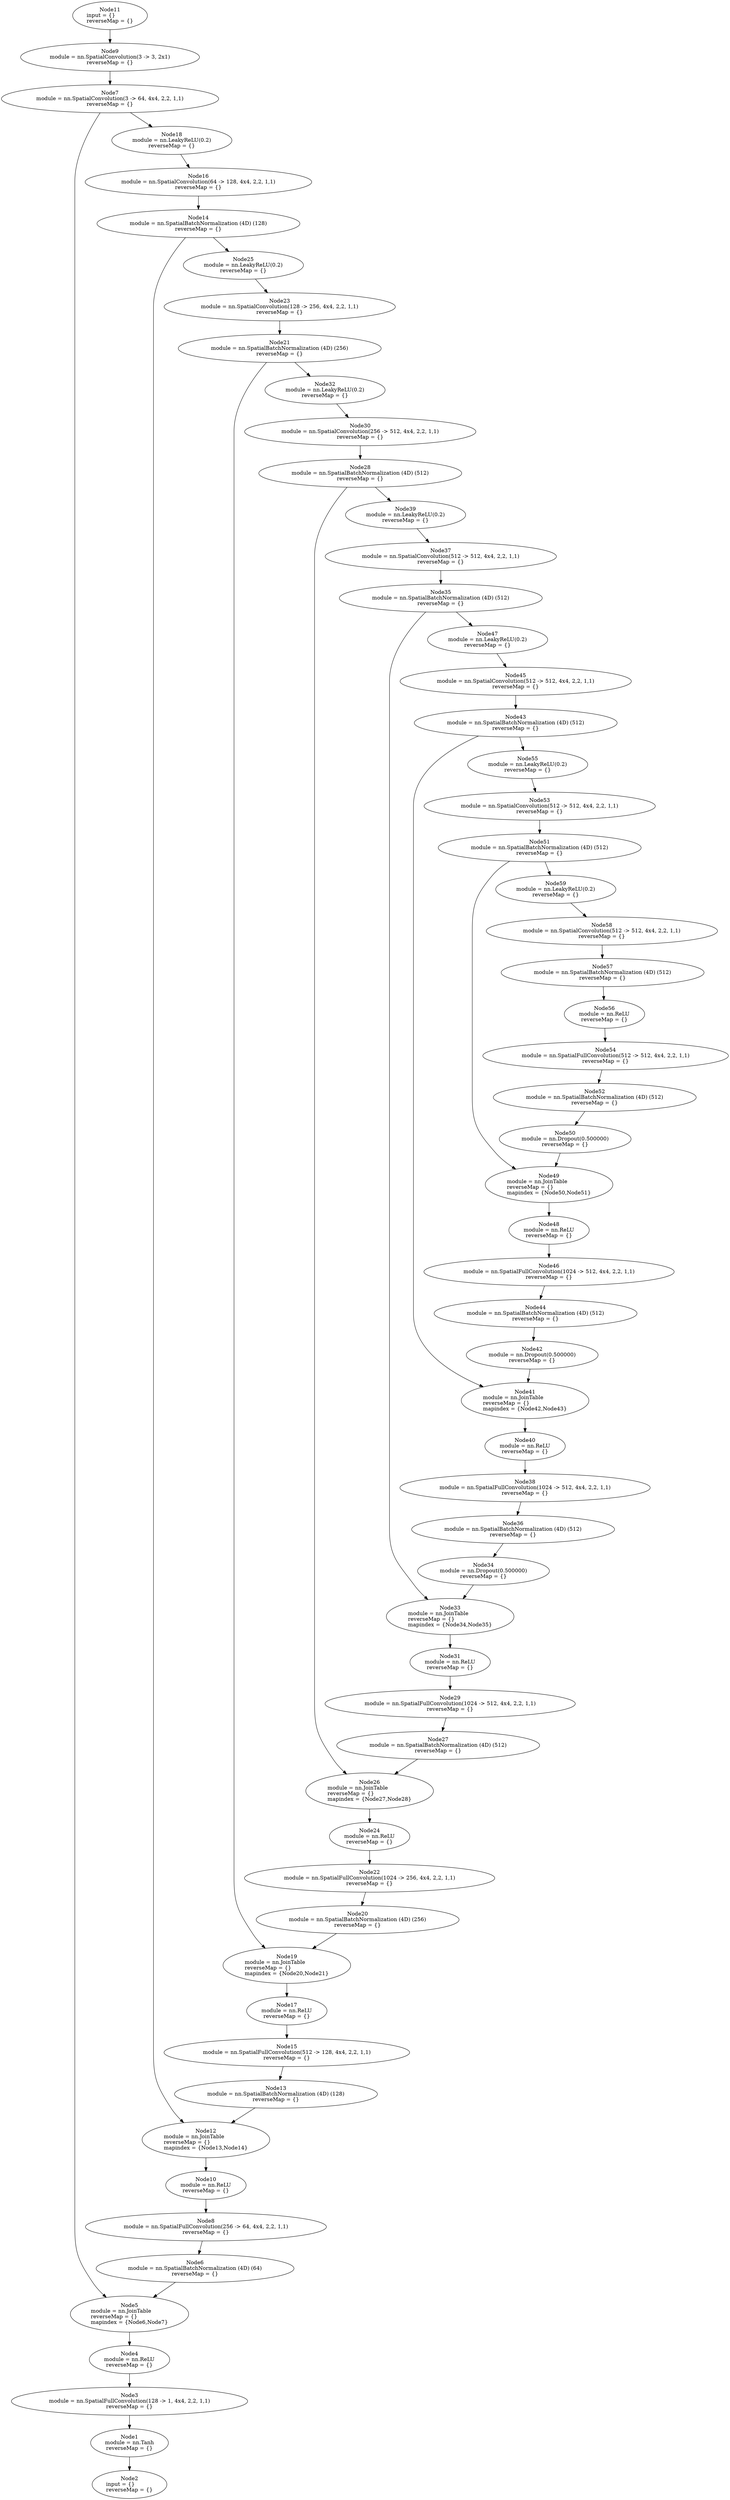 digraph G {
	graph [bb="0,0,1528,6712"];
	node [label="\N",
		shape=oval
	];
	n1	 [height=1.041,
		label="Node1\nmodule = nn.Tanh\lreverseMap = {}",
		pos="278,150",
		tooltip="[[C]]:-1_",
		width=2.3354];
	n2	 [height=1.041,
		label="Node2\ninput = {}\lreverseMap = {}",
		pos="278,38",
		tooltip="[[C]]:-1_",
		width=2.1497];
	n1 -> n2	 [pos="e,278,75.844 278,112.37 278,103.93 278,94.829 278,86.011"];
	n3	 [height=1.041,
		label="Node3\nmodule = nn.SpatialFullConvolution(128 -> 1, 4x4, 2,2, 1,1)\lreverseMap = {}",
		pos="278,262",
		tooltip="[[C]]:-1_",
		width=6.8916];
	n3 -> n1	 [pos="e,278,187.84 278,224.37 278,215.93 278,206.83 278,198.01"];
	n4	 [height=1.041,
		label="Node4\nmodule = nn.ReLU\lreverseMap = {}",
		pos="278,374",
		tooltip="[[C]]:-1_",
		width=2.4261];
	n4 -> n3	 [pos="e,278,299.84 278,336.37 278,327.93 278,318.83 278,310.01"];
	n5	 [height=1.3356,
		label="Node5\nmodule = nn.JoinTable\lreverseMap = {}\lmapindex = {Node6,Node7}",
		pos="278,496",
		tooltip="[[C]]:-1_",
		width=3.4507];
	n5 -> n4	 [pos="e,278,411.72 278,447.57 278,439.1 278,430.27 278,421.81"];
	n6	 [height=1.041,
		label="Node6\nmodule = nn.SpatialBatchNormalization (4D) (64)\lreverseMap = {}",
		pos="407,618",
		tooltip="[[C]]:-1_",
		width=5.7624];
	n6 -> n5	 [pos="e,324.88,540.61 368.3,581 356.99,570.48 344.41,558.78 332.33,547.54"];
	n7	 [height=1.041,
		label="Node7\nmodule = nn.SpatialConvolution(3 -> 64, 4x4, 2,2, 1,1)\lreverseMap = {}",
		pos="228,6450",
		tooltip="[[C]]:-1_",
		width=6.3388];
	n7 -> n5	 [pos="e,223.61,539.46 206.2,6412.3 182.82,6369.4 149,6295.5 149,6227 149,6227 149,6227 149,729 149,660.32 154.59,638.85 190,580 197.14,\
568.13 206.45,556.86 216.33,546.67"];
	n18	 [height=1.041,
		label="Node18\nmodule = nn.LeakyReLU(0.2)\lreverseMap = {}",
		pos="361,6338",
		tooltip="[[C]]:-1_",
		width=3.6126];
	n7 -> n18	 [pos="e,319.16,6373.6 271.55,6413 284.22,6402.5 298.16,6391 311.19,6380.2"];
	n8	 [height=1.041,
		label="Node8\nmodule = nn.SpatialFullConvolution(256 -> 64, 4x4, 2,2, 1,1)\lreverseMap = {}",
		pos="430,730",
		tooltip="[[C]]:-1_",
		width=7.0298];
	n8 -> n6	 [pos="e,414.63,655.47 422.34,692.37 420.54,683.74 418.59,674.43 416.71,665.44"];
	n9	 [height=1.041,
		label="Node9\nmodule = nn.SpatialConvolution(3 -> 3, 2x1)\lreverseMap = {}",
		pos="228,6562",
		tooltip="[[C]]:-1_",
		width=5.2235];
	n9 -> n7	 [pos="e,228,6487.8 228,6524.4 228,6515.9 228,6506.8 228,6498"];
	n10	 [height=1.041,
		label="Node10\nmodule = nn.ReLU\lreverseMap = {}",
		pos="430,842",
		tooltip="[[C]]:-1_",
		width=2.4261];
	n10 -> n8	 [pos="e,430,767.84 430,804.37 430,795.93 430,786.83 430,778.01"];
	n11	 [height=1.041,
		label="Node11\ninput = {}\lreverseMap = {}",
		pos="228,6674",
		tooltip="[[C]]:-1_",
		width=2.1497];
	n11 -> n9	 [pos="e,228,6599.8 228,6636.4 228,6627.9 228,6618.8 228,6610"];
	n12	 [height=1.3356,
		label="Node12\nmodule = nn.JoinTable\lreverseMap = {}\lmapindex = {Node13,Node14}",
		pos="430,964",
		tooltip="[[C]]:-1_",
		width=3.7034];
	n12 -> n10	 [pos="e,430,879.72 430,915.57 430,907.1 430,898.27 430,889.81"];
	n13	 [height=1.041,
		label="Node13\nmodule = nn.SpatialBatchNormalization (4D) (128)\lreverseMap = {}",
		pos="582,1086",
		tooltip="[[C]]:-1_",
		width=5.9005];
	n13 -> n12	 [pos="e,484.42,1008 536.81,1049.3 522.93,1038.4 507.39,1026.1 492.57,1014.4"];
	n14	 [height=1.041,
		label="Node14\nmodule = nn.SpatialBatchNormalization (4D) (128)\lreverseMap = {}",
		pos="415,6114",
		tooltip="[[C]]:-1_",
		width=5.9005];
	n14 -> n12	 [pos="e,386.2,1009.8 388.26,6076.6 359.85,6034.2 319,5961.1 319,5891 319,5891 319,5891 319,1197 319,1128.3 328,1108.8 360,1048 365.49,\
1037.6 372.47,1027.3 379.89,1017.7"];
	n25	 [height=1.041,
		label="Node25\nmodule = nn.LeakyReLU(0.2)\lreverseMap = {}",
		pos="511,6002",
		tooltip="[[C]]:-1_",
		width=3.6126];
	n14 -> n25	 [pos="e,479.99,6038.5 446.7,6076.7 455.23,6066.9 464.54,6056.2 473.36,6046.1"];
	n15	 [height=1.041,
		label="Node15\nmodule = nn.SpatialFullConvolution(512 -> 128, 4x4, 2,2, 1,1)\lreverseMap = {}",
		pos="605,1198",
		tooltip="[[C]]:-1_",
		width=7.168];
	n15 -> n13	 [pos="e,589.63,1123.5 597.34,1160.4 595.54,1151.7 593.59,1142.4 591.71,1133.4"];
	n16	 [height=1.041,
		label="Node16\nmodule = nn.SpatialConvolution(64 -> 128, 4x4, 2,2, 1,1)\lreverseMap = {}",
		pos="415,6226",
		tooltip="[[C]]:-1_",
		width=6.5915];
	n16 -> n14	 [pos="e,415,6151.8 415,6188.4 415,6179.9 415,6170.8 415,6162"];
	n17	 [height=1.041,
		label="Node17\nmodule = nn.ReLU\lreverseMap = {}",
		pos="605,1310",
		tooltip="[[C]]:-1_",
		width=2.4261];
	n17 -> n15	 [pos="e,605,1235.8 605,1272.4 605,1263.9 605,1254.8 605,1246"];
	n18 -> n16	 [pos="e,397,6263.7 378.83,6300.7 383.21,6291.8 387.95,6282.1 392.52,6272.8"];
	n19	 [height=1.3356,
		label="Node19\nmodule = nn.JoinTable\lreverseMap = {}\lmapindex = {Node20,Node21}",
		pos="605,1432",
		tooltip="[[C]]:-1_",
		width=3.7034];
	n19 -> n17	 [pos="e,605,1347.7 605,1383.6 605,1375.1 605,1366.3 605,1357.8"];
	n20	 [height=1.041,
		label="Node20\nmodule = nn.SpatialBatchNormalization (4D) (256)\lreverseMap = {}",
		pos="759,1554",
		tooltip="[[C]]:-1_",
		width=5.9005];
	n20 -> n19	 [pos="e,660.13,1476 713.21,1517.3 699.15,1506.4 683.41,1494.1 668.39,1482.4"];
	n21	 [height=1.041,
		label="Node21\nmodule = nn.SpatialBatchNormalization (4D) (256)\lreverseMap = {}",
		pos="590,5778",
		tooltip="[[C]]:-1_",
		width=5.9005];
	n21 -> n19	 [pos="e,562.6,1478 563.26,5740.6 534.85,5698.2 494,5625.1 494,5555 494,5555 494,5555 494,1665 494,1596.1 504.95,1577 537,1516 542.36,1505.8 \
549.1,1495.7 556.24,1486.2"];
	n32	 [height=1.041,
		label="Node32\nmodule = nn.LeakyReLU(0.2)\lreverseMap = {}",
		pos="686,5666",
		tooltip="[[C]]:-1_",
		width=3.6126];
	n21 -> n32	 [pos="e,654.99,5702.5 621.7,5740.7 630.23,5730.9 639.54,5720.2 648.36,5710.1"];
	n22	 [height=1.041,
		label="Node22\nmodule = nn.SpatialFullConvolution(1024 -> 256, 4x4, 2,2, 1,1)\lreverseMap = {}",
		pos="784,1666",
		tooltip="[[C]]:-1_",
		width=7.2825];
	n22 -> n20	 [pos="e,767.29,1591.5 775.68,1628.4 773.71,1619.7 771.6,1610.4 769.55,1601.4"];
	n23	 [height=1.041,
		label="Node23\nmodule = nn.SpatialConvolution(128 -> 256, 4x4, 2,2, 1,1)\lreverseMap = {}",
		pos="590,5890",
		tooltip="[[C]]:-1_",
		width=6.7297];
	n23 -> n21	 [pos="e,590,5815.8 590,5852.4 590,5843.9 590,5834.8 590,5826"];
	n24	 [height=1.041,
		label="Node24\nmodule = nn.ReLU\lreverseMap = {}",
		pos="784,1778",
		tooltip="[[C]]:-1_",
		width=2.4261];
	n24 -> n22	 [pos="e,784,1703.8 784,1740.4 784,1731.9 784,1722.8 784,1714"];
	n25 -> n23	 [pos="e,563.8,5927.5 536.87,5965 543.55,5955.7 550.83,5945.5 557.79,5935.9"];
	n26	 [height=1.3356,
		label="Node26\nmodule = nn.JoinTable\lreverseMap = {}\lmapindex = {Node27,Node28}",
		pos="784,1900",
		tooltip="[[C]]:-1_",
		width=3.7034];
	n26 -> n24	 [pos="e,784,1815.7 784,1851.6 784,1843.1 784,1834.3 784,1825.8"];
	n27	 [height=1.041,
		label="Node27\nmodule = nn.SpatialBatchNormalization (4D) (512)\lreverseMap = {}",
		pos="935,2022",
		tooltip="[[C]]:-1_",
		width=5.9005];
	n27 -> n26	 [pos="e,838.06,1944 890.1,1985.3 876.31,1974.4 860.88,1962.1 846.15,1950.4"];
	n28	 [height=1.041,
		label="Node28\nmodule = nn.SpatialBatchNormalization (4D) (512)\lreverseMap = {}",
		pos="765,5442",
		tooltip="[[C]]:-1_",
		width=5.9005];
	n28 -> n26	 [pos="e,739.67,1945.8 738.54,5404.5 710.43,5362.2 670,5289 670,5219 670,5219 670,5219 670,2133 670,2064.1 680.3,2044.7 713,1984 718.62,\
1973.6 725.73,1963.3 733.27,1953.7"];
	n39	 [height=1.041,
		label="Node39\nmodule = nn.LeakyReLU(0.2)\lreverseMap = {}",
		pos="860,5330",
		tooltip="[[C]]:-1_",
		width=3.6126];
	n28 -> n39	 [pos="e,829.31,5366.5 796.37,5404.7 804.81,5394.9 814.02,5384.2 822.75,5374.1"];
	n29	 [height=1.041,
		label="Node29\nmodule = nn.SpatialFullConvolution(1024 -> 512, 4x4, 2,2, 1,1)\lreverseMap = {}",
		pos="960,2134",
		tooltip="[[C]]:-1_",
		width=7.2825];
	n29 -> n27	 [pos="e,943.29,2059.5 951.68,2096.4 949.71,2087.7 947.6,2078.4 945.55,2069.4"];
	n30	 [height=1.041,
		label="Node30\nmodule = nn.SpatialConvolution(256 -> 512, 4x4, 2,2, 1,1)\lreverseMap = {}",
		pos="765,5554",
		tooltip="[[C]]:-1_",
		width=6.7297];
	n30 -> n28	 [pos="e,765,5479.8 765,5516.4 765,5507.9 765,5498.8 765,5490"];
	n31	 [height=1.041,
		label="Node31\nmodule = nn.ReLU\lreverseMap = {}",
		pos="960,2246",
		tooltip="[[C]]:-1_",
		width=2.4261];
	n31 -> n29	 [pos="e,960,2171.8 960,2208.4 960,2199.9 960,2190.8 960,2182"];
	n32 -> n30	 [pos="e,738.8,5591.5 711.87,5629 718.55,5619.7 725.83,5609.5 732.79,5599.9"];
	n33	 [height=1.3356,
		label="Node33\nmodule = nn.JoinTable\lreverseMap = {}\lmapindex = {Node34,Node35}",
		pos="960,2368",
		tooltip="[[C]]:-1_",
		width=3.7034];
	n33 -> n31	 [pos="e,960,2283.7 960,2319.6 960,2311.1 960,2302.3 960,2293.8"];
	n34	 [height=1.041,
		label="Node34\nmodule = nn.Dropout(0.500000)\lreverseMap = {}",
		pos="998,2490",
		tooltip="[[C]]:-1_",
		width=3.8416];
	n34 -> n33	 [pos="e,974.9,2416.1 986.39,2452.3 983.73,2443.9 980.84,2434.8 977.98,2425.8"];
	n35	 [height=1.041,
		label="Node35\nmodule = nn.SpatialBatchNormalization (4D) (512)\lreverseMap = {}",
		pos="941,5106",
		tooltip="[[C]]:-1_",
		width=5.9005];
	n35 -> n33	 [pos="e,896.61,2410.3 868.02,5070.7 851.45,5060.2 835.17,5047.3 823,5032 779.35,4977.3 772,4953 772,4883 772,4883 772,4883 772,2601 772,\
2524 835.36,2458.2 888.52,2416.5"];
	n47	 [height=1.041,
		label="Node47\nmodule = nn.LeakyReLU(0.2)\lreverseMap = {}",
		pos="962,4994",
		tooltip="[[C]]:-1_",
		width=3.6126];
	n35 -> n47	 [pos="e,955.04,5031.5 947.99,5068.4 949.64,5059.7 951.42,5050.4 953.13,5041.4"];
	n36	 [height=1.041,
		label="Node36\nmodule = nn.SpatialBatchNormalization (4D) (512)\lreverseMap = {}",
		pos="1037,2602",
		tooltip="[[C]]:-1_",
		width=5.9005];
	n36 -> n34	 [pos="e,1010.9,2527.5 1024,2564.4 1020.9,2555.7 1017.6,2546.2 1014.4,2537.1"];
	n37	 [height=1.041,
		label="Node37\nmodule = nn.SpatialConvolution(512 -> 512, 4x4, 2,2, 1,1)\lreverseMap = {}",
		pos="941,5218",
		tooltip="[[C]]:-1_",
		width=6.7297];
	n37 -> n35	 [pos="e,941,5143.8 941,5180.4 941,5171.9 941,5162.8 941,5154"];
	n38	 [height=1.041,
		label="Node38\nmodule = nn.SpatialFullConvolution(1024 -> 512, 4x4, 2,2, 1,1)\lreverseMap = {}",
		pos="1062,2714",
		tooltip="[[C]]:-1_",
		width=7.2825];
	n38 -> n36	 [pos="e,1045.3,2639.5 1053.7,2676.4 1051.7,2667.7 1049.6,2658.4 1047.6,2649.4"];
	n39 -> n37	 [pos="e,914.28,5255.3 886.3,5293.3 893.3,5283.8 900.95,5273.4 908.25,5263.5"];
	n40	 [height=1.041,
		label="Node40\nmodule = nn.ReLU\lreverseMap = {}",
		pos="1062,2826",
		tooltip="[[C]]:-1_",
		width=2.4261];
	n40 -> n38	 [pos="e,1062,2751.8 1062,2788.4 1062,2779.9 1062,2770.8 1062,2762"];
	n41	 [height=1.3356,
		label="Node41\nmodule = nn.JoinTable\lreverseMap = {}\lmapindex = {Node42,Node43}",
		pos="1062,2948",
		tooltip="[[C]]:-1_",
		width=3.7034];
	n41 -> n40	 [pos="e,1062,2863.7 1062,2899.6 1062,2891.1 1062,2882.3 1062,2873.8"];
	n42	 [height=1.041,
		label="Node42\nmodule = nn.Dropout(0.500000)\lreverseMap = {}",
		pos="1100,3070",
		tooltip="[[C]]:-1_",
		width=3.8416];
	n42 -> n41	 [pos="e,1076.9,2996.1 1088.4,3032.3 1085.7,3023.9 1082.8,3014.8 1080,3005.8"];
	n43	 [height=1.041,
		label="Node43\nmodule = nn.SpatialBatchNormalization (4D) (512)\lreverseMap = {}",
		pos="1043,4770",
		tooltip="[[C]]:-1_",
		width=5.9005];
	n43 -> n41	 [pos="e,998.61,2990.3 970.02,4734.7 953.45,4724.2 937.17,4711.3 925,4696 881.35,4641.3 874,4617 874,4547 874,4547 874,4547 874,3181 874,\
3104 937.36,3038.2 990.52,2996.5"];
	n55	 [height=1.041,
		label="Node55\nmodule = nn.LeakyReLU(0.2)\lreverseMap = {}",
		pos="1064,4658",
		tooltip="[[C]]:-1_",
		width=3.6126];
	n43 -> n55	 [pos="e,1057,4695.5 1050,4732.4 1051.6,4723.7 1053.4,4714.4 1055.1,4705.4"];
	n44	 [height=1.041,
		label="Node44\nmodule = nn.SpatialBatchNormalization (4D) (512)\lreverseMap = {}",
		pos="1139,3182",
		tooltip="[[C]]:-1_",
		width=5.9005];
	n44 -> n42	 [pos="e,1112.9,3107.5 1126,3144.4 1122.9,3135.7 1119.6,3126.2 1116.4,3117.1"];
	n45	 [height=1.041,
		label="Node45\nmodule = nn.SpatialConvolution(512 -> 512, 4x4, 2,2, 1,1)\lreverseMap = {}",
		pos="1043,4882",
		tooltip="[[C]]:-1_",
		width=6.7297];
	n45 -> n43	 [pos="e,1043,4807.8 1043,4844.4 1043,4835.9 1043,4826.8 1043,4818"];
	n46	 [height=1.041,
		label="Node46\nmodule = nn.SpatialFullConvolution(1024 -> 512, 4x4, 2,2, 1,1)\lreverseMap = {}",
		pos="1164,3294",
		tooltip="[[C]]:-1_",
		width=7.2825];
	n46 -> n44	 [pos="e,1147.3,3219.5 1155.7,3256.4 1153.7,3247.7 1151.6,3238.4 1149.6,3229.4"];
	n47 -> n45	 [pos="e,1016.3,4919.3 988.3,4957.3 995.3,4947.8 1002.9,4937.4 1010.2,4927.5"];
	n48	 [height=1.041,
		label="Node48\nmodule = nn.ReLU\lreverseMap = {}",
		pos="1164,3406",
		tooltip="[[C]]:-1_",
		width=2.4261];
	n48 -> n46	 [pos="e,1164,3331.8 1164,3368.4 1164,3359.9 1164,3350.8 1164,3342"];
	n49	 [height=1.3356,
		label="Node49\nmodule = nn.JoinTable\lreverseMap = {}\lmapindex = {Node50,Node51}",
		pos="1164,3528",
		tooltip="[[C]]:-1_",
		width=3.7034];
	n49 -> n48	 [pos="e,1164,3443.7 1164,3479.6 1164,3471.1 1164,3462.3 1164,3453.8"];
	n50	 [height=1.041,
		label="Node50\nmodule = nn.Dropout(0.500000)\lreverseMap = {}",
		pos="1191,3650",
		tooltip="[[C]]:-1_",
		width=3.8416];
	n50 -> n49	 [pos="e,1174.6,3576.1 1182.8,3612.3 1180.9,3604 1178.9,3595 1176.8,3586.1"];
	n51	 [height=1.041,
		label="Node51\nmodule = nn.SpatialBatchNormalization (4D) (512)\lreverseMap = {}",
		pos="1145,4434",
		tooltip="[[C]]:-1_",
		width=5.9005];
	n51 -> n49	 [pos="e,1091.6,3568.4 1073.6,4398.6 1057.4,4388.1 1041.6,4375.2 1030,4360 987.93,4304.9 984,4280.3 984,4211 984,4211 984,4211 984,3761 \
984,3689.8 998.59,3667.7 1043,3612 1054.3,3597.9 1068.6,3585.2 1083.4,3574.3"];
	n59	 [height=1.041,
		label="Node59\nmodule = nn.LeakyReLU(0.2)\lreverseMap = {}",
		pos="1169,4322",
		tooltip="[[C]]:-1_",
		width=3.6126];
	n51 -> n59	 [pos="e,1161,4359.5 1153,4396.4 1154.9,4387.7 1156.9,4378.4 1158.9,4369.4"];
	n52	 [height=1.041,
		label="Node52\nmodule = nn.SpatialBatchNormalization (4D) (512)\lreverseMap = {}",
		pos="1230,3762",
		tooltip="[[C]]:-1_",
		width=5.9005];
	n52 -> n50	 [pos="e,1203.9,3687.5 1217,3724.4 1213.9,3715.7 1210.6,3706.2 1207.4,3697.1"];
	n53	 [height=1.041,
		label="Node53\nmodule = nn.SpatialConvolution(512 -> 512, 4x4, 2,2, 1,1)\lreverseMap = {}",
		pos="1145,4546",
		tooltip="[[C]]:-1_",
		width=6.7297];
	n53 -> n51	 [pos="e,1145,4471.8 1145,4508.4 1145,4499.9 1145,4490.8 1145,4482"];
	n54	 [height=1.041,
		label="Node54\nmodule = nn.SpatialFullConvolution(512 -> 512, 4x4, 2,2, 1,1)\lreverseMap = {}",
		pos="1270,3874",
		tooltip="[[C]]:-1_",
		width=7.168];
	n54 -> n52	 [pos="e,1243.3,3799.5 1256.7,3836.4 1253.5,3827.7 1250.1,3818.2 1246.8,3809.1"];
	n55 -> n53	 [pos="e,1118.3,4583.3 1090.3,4621.3 1097.3,4611.8 1104.9,4601.4 1112.2,4591.5"];
	n56	 [height=1.041,
		label="Node56\nmodule = nn.ReLU\lreverseMap = {}",
		pos="1268,3986",
		tooltip="[[C]]:-1_",
		width=2.4261];
	n56 -> n54	 [pos="e,1269.3,3911.8 1268.7,3948.4 1268.8,3939.9 1269,3930.8 1269.1,3922"];
	n57	 [height=1.041,
		label="Node57\nmodule = nn.SpatialBatchNormalization (4D) (512)\lreverseMap = {}",
		pos="1266,4098",
		tooltip="[[C]]:-1_",
		width=5.9005];
	n57 -> n56	 [pos="e,1267.3,4023.8 1266.7,4060.4 1266.8,4051.9 1267,4042.8 1267.1,4034"];
	n58	 [height=1.041,
		label="Node58\nmodule = nn.SpatialConvolution(512 -> 512, 4x4, 2,2, 1,1)\lreverseMap = {}",
		pos="1262,4210",
		tooltip="[[C]]:-1_",
		width=6.7297];
	n58 -> n57	 [pos="e,1264.7,4135.8 1263.3,4172.4 1263.6,4163.9 1264,4154.8 1264.3,4146"];
	n59 -> n58	 [pos="e,1231.3,4247.3 1199.2,4285.3 1207.3,4275.7 1216.2,4265.2 1224.6,4255.2"];
}
